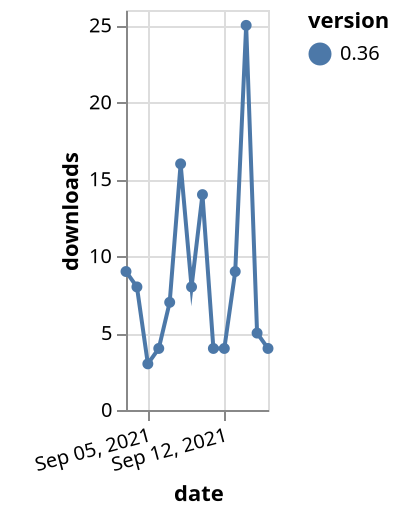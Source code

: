 {"$schema": "https://vega.github.io/schema/vega-lite/v5.json", "description": "A simple bar chart with embedded data.", "data": {"values": [{"date": "2021-09-03", "total": 9140, "delta": 9, "version": "0.36"}, {"date": "2021-09-04", "total": 9148, "delta": 8, "version": "0.36"}, {"date": "2021-09-05", "total": 9151, "delta": 3, "version": "0.36"}, {"date": "2021-09-06", "total": 9155, "delta": 4, "version": "0.36"}, {"date": "2021-09-07", "total": 9162, "delta": 7, "version": "0.36"}, {"date": "2021-09-08", "total": 9178, "delta": 16, "version": "0.36"}, {"date": "2021-09-09", "total": 9186, "delta": 8, "version": "0.36"}, {"date": "2021-09-10", "total": 9200, "delta": 14, "version": "0.36"}, {"date": "2021-09-11", "total": 9204, "delta": 4, "version": "0.36"}, {"date": "2021-09-12", "total": 9208, "delta": 4, "version": "0.36"}, {"date": "2021-09-13", "total": 9217, "delta": 9, "version": "0.36"}, {"date": "2021-09-14", "total": 9242, "delta": 25, "version": "0.36"}, {"date": "2021-09-15", "total": 9247, "delta": 5, "version": "0.36"}, {"date": "2021-09-16", "total": 9251, "delta": 4, "version": "0.36"}]}, "width": "container", "mark": {"type": "line", "point": {"filled": true}}, "encoding": {"x": {"field": "date", "type": "temporal", "timeUnit": "yearmonthdate", "title": "date", "axis": {"labelAngle": -15}}, "y": {"field": "delta", "type": "quantitative", "title": "downloads"}, "color": {"field": "version", "type": "nominal"}, "tooltip": {"field": "delta"}}}